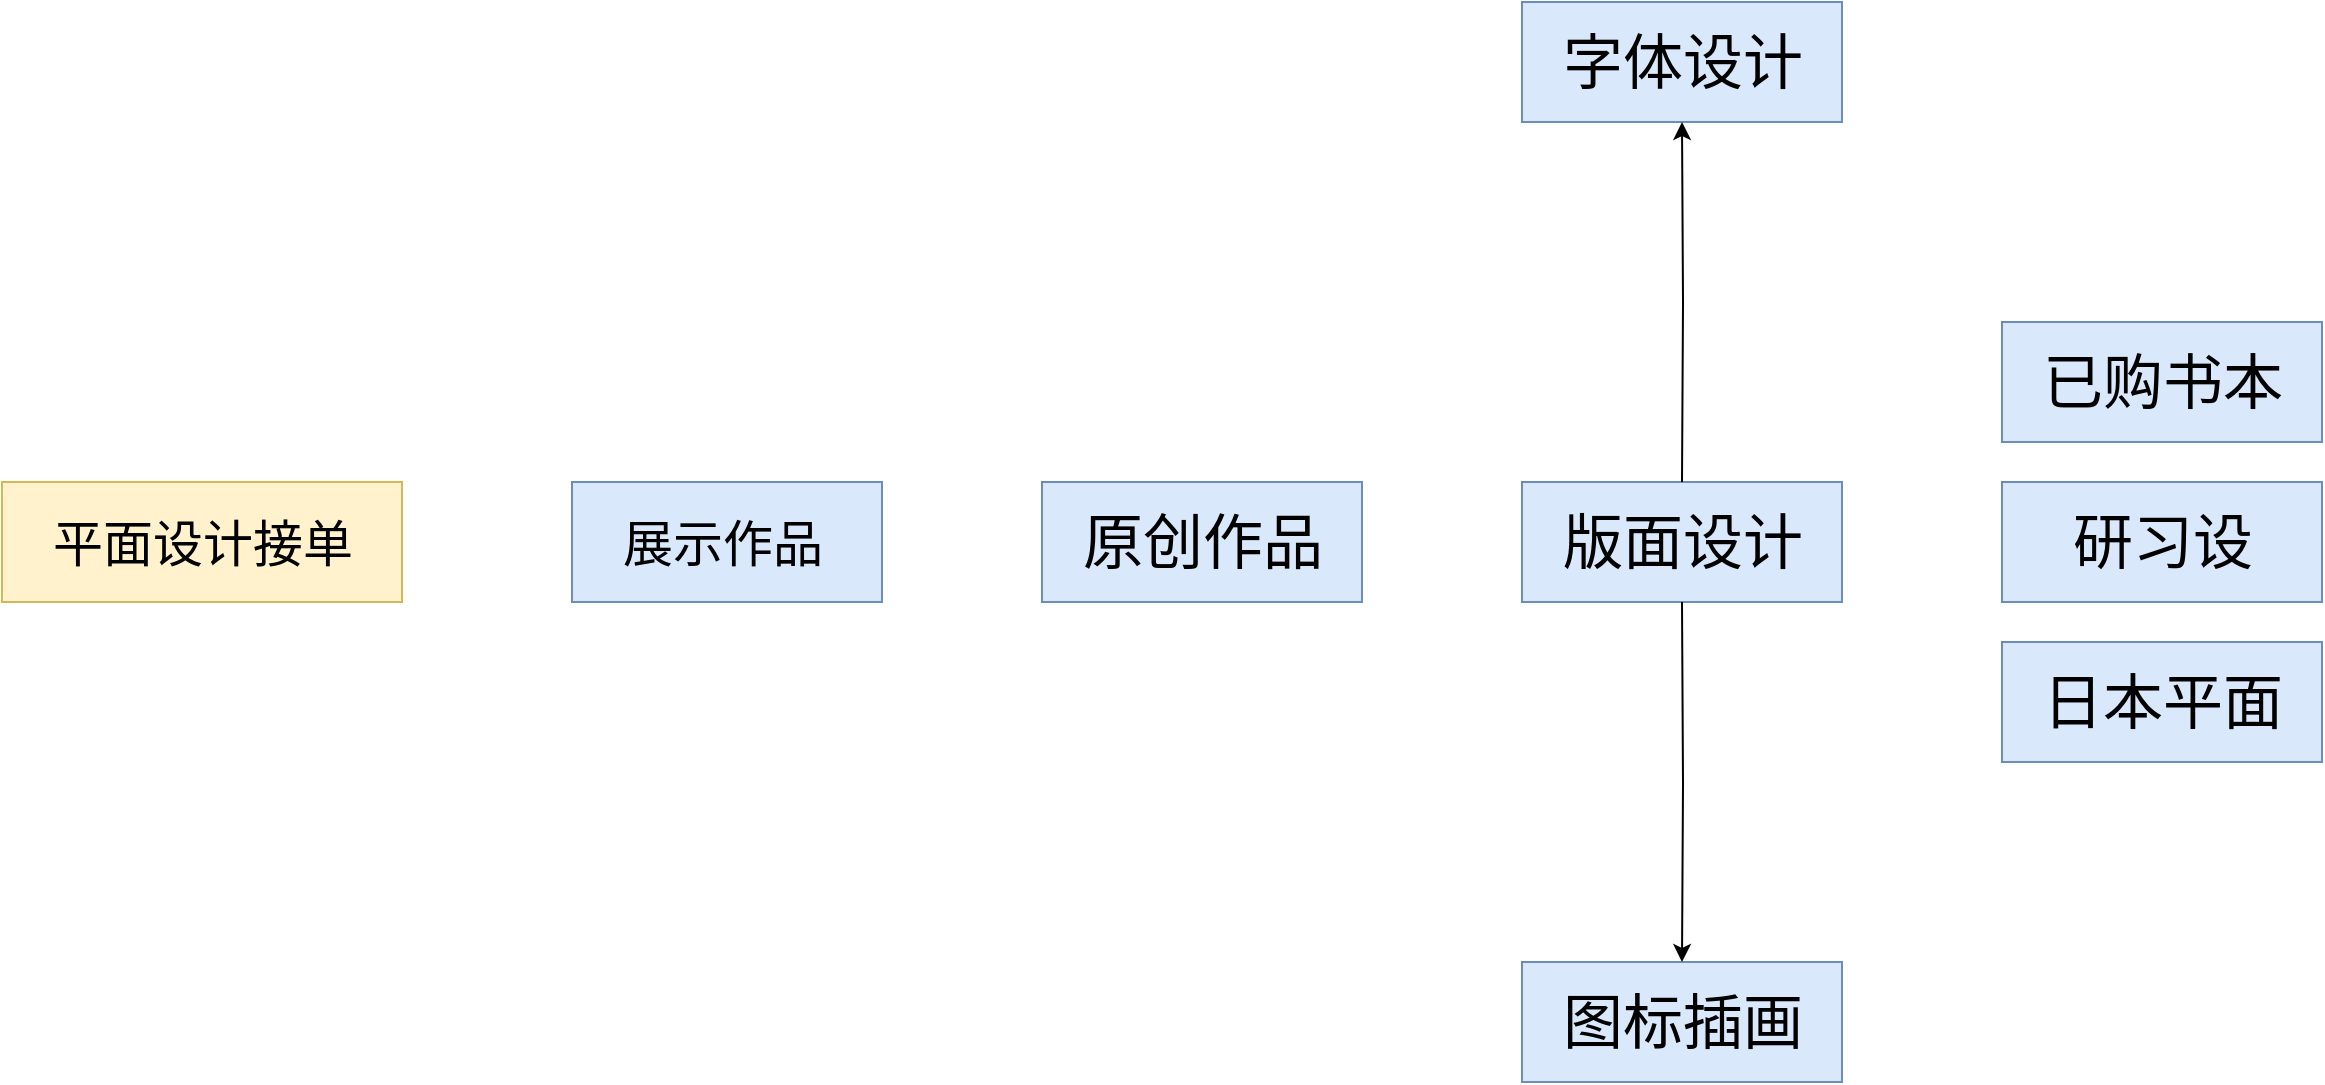 <mxfile version="15.8.7" type="github">
  <diagram id="Ok38BHstDtxB_c2n2Dbi" name="第 1 页">
    <mxGraphModel dx="3555" dy="1783" grid="1" gridSize="10" guides="1" tooltips="1" connect="1" arrows="1" fold="1" page="1" pageScale="1" pageWidth="1169" pageHeight="827" math="0" shadow="0">
      <root>
        <mxCell id="0" />
        <mxCell id="1" parent="0" />
        <mxCell id="kmMy4QXGZAho_87WmBlX-2" value="" style="rounded=0;whiteSpace=wrap;html=1;fontFamily=Helvetica;fillColor=#fff2cc;strokeColor=#d6b656;" parent="1" vertex="1">
          <mxGeometry x="200" y="300" width="200" height="60" as="geometry" />
        </mxCell>
        <mxCell id="kmMy4QXGZAho_87WmBlX-3" value="平面设计接单" style="text;resizable=0;autosize=1;align=center;verticalAlign=middle;points=[];rounded=0;fontFamily=Helvetica;fontSize=25;html=1;" parent="1" vertex="1">
          <mxGeometry x="215" y="310" width="170" height="40" as="geometry" />
        </mxCell>
        <mxCell id="kmMy4QXGZAho_87WmBlX-7" value="" style="rounded=0;whiteSpace=wrap;html=1;fontFamily=Helvetica;fillColor=#dae8fc;strokeColor=#6c8ebf;" parent="1" vertex="1">
          <mxGeometry x="485" y="300" width="155" height="60" as="geometry" />
        </mxCell>
        <mxCell id="kmMy4QXGZAho_87WmBlX-8" value="展示作品" style="text;html=1;resizable=0;autosize=1;align=center;verticalAlign=middle;points=[];fillColor=none;strokeColor=none;rounded=0;fontFamily=Helvetica;fontSize=25;" parent="1" vertex="1">
          <mxGeometry x="500" y="310" width="120" height="40" as="geometry" />
        </mxCell>
        <mxCell id="kmMy4QXGZAho_87WmBlX-11" value="" style="rounded=0;whiteSpace=wrap;html=1;fontFamily=Helvetica;fillColor=#dae8fc;strokeColor=#6c8ebf;" parent="1" vertex="1">
          <mxGeometry x="720" y="300" width="160" height="60" as="geometry" />
        </mxCell>
        <mxCell id="kmMy4QXGZAho_87WmBlX-12" value="原创作品" style="text;resizable=0;autosize=1;align=center;verticalAlign=middle;points=[];fillColor=none;strokeColor=none;rounded=0;fontFamily=Helvetica;fontSize=30;html=1;" parent="1" vertex="1">
          <mxGeometry x="730" y="310" width="140" height="40" as="geometry" />
        </mxCell>
        <mxCell id="kmMy4QXGZAho_87WmBlX-28" value="" style="rounded=0;whiteSpace=wrap;html=1;fontFamily=Helvetica;fillColor=#dae8fc;strokeColor=#6c8ebf;" parent="1" vertex="1">
          <mxGeometry x="960" y="540" width="160" height="60" as="geometry" />
        </mxCell>
        <mxCell id="kmMy4QXGZAho_87WmBlX-29" value="图标插画" style="text;resizable=0;autosize=1;align=center;verticalAlign=middle;points=[];fillColor=none;strokeColor=none;rounded=0;fontFamily=Helvetica;fontSize=30;html=1;" parent="1" vertex="1">
          <mxGeometry x="970" y="550" width="140" height="40" as="geometry" />
        </mxCell>
        <mxCell id="kmMy4QXGZAho_87WmBlX-37" value="" style="rounded=0;whiteSpace=wrap;html=1;fontFamily=Helvetica;fillColor=#dae8fc;strokeColor=#6c8ebf;" parent="1" vertex="1">
          <mxGeometry x="960" y="60" width="160" height="60" as="geometry" />
        </mxCell>
        <mxCell id="kmMy4QXGZAho_87WmBlX-38" value="字体设计" style="text;resizable=0;autosize=1;align=center;verticalAlign=middle;points=[];fillColor=none;strokeColor=none;rounded=0;fontFamily=Helvetica;fontSize=30;html=1;" parent="1" vertex="1">
          <mxGeometry x="970" y="70" width="140" height="40" as="geometry" />
        </mxCell>
        <mxCell id="kmMy4QXGZAho_87WmBlX-39" value="" style="rounded=0;whiteSpace=wrap;html=1;fontFamily=Helvetica;fillColor=#dae8fc;strokeColor=#6c8ebf;" parent="1" vertex="1">
          <mxGeometry x="960" y="300" width="160" height="60" as="geometry" />
        </mxCell>
        <mxCell id="kmMy4QXGZAho_87WmBlX-47" style="edgeStyle=orthogonalEdgeStyle;rounded=0;orthogonalLoop=1;jettySize=auto;html=1;entryX=0.5;entryY=1;entryDx=0;entryDy=0;fontFamily=Helvetica;fontSize=25;" parent="1" target="kmMy4QXGZAho_87WmBlX-37" edge="1">
          <mxGeometry relative="1" as="geometry">
            <mxPoint x="1040" y="300" as="sourcePoint" />
          </mxGeometry>
        </mxCell>
        <mxCell id="kmMy4QXGZAho_87WmBlX-48" style="edgeStyle=orthogonalEdgeStyle;rounded=0;orthogonalLoop=1;jettySize=auto;html=1;entryX=0.5;entryY=0;entryDx=0;entryDy=0;fontFamily=Helvetica;fontSize=25;" parent="1" target="kmMy4QXGZAho_87WmBlX-28" edge="1">
          <mxGeometry relative="1" as="geometry">
            <mxPoint x="1040" y="360" as="sourcePoint" />
          </mxGeometry>
        </mxCell>
        <mxCell id="kmMy4QXGZAho_87WmBlX-40" value="版面设计" style="text;resizable=0;autosize=1;align=center;verticalAlign=middle;points=[];fillColor=none;strokeColor=none;rounded=0;fontFamily=Helvetica;fontSize=30;html=1;" parent="1" vertex="1">
          <mxGeometry x="970" y="310" width="140" height="40" as="geometry" />
        </mxCell>
        <mxCell id="kmMy4QXGZAho_87WmBlX-41" value="" style="rounded=0;whiteSpace=wrap;html=1;fontFamily=Helvetica;fillColor=#dae8fc;strokeColor=#6c8ebf;" parent="1" vertex="1">
          <mxGeometry x="1200" y="380" width="160" height="60" as="geometry" />
        </mxCell>
        <mxCell id="kmMy4QXGZAho_87WmBlX-42" value="日本平面" style="text;resizable=0;autosize=1;align=center;verticalAlign=middle;points=[];fillColor=none;strokeColor=none;rounded=0;fontFamily=Helvetica;fontSize=30;html=1;" parent="1" vertex="1">
          <mxGeometry x="1210" y="390" width="140" height="40" as="geometry" />
        </mxCell>
        <mxCell id="kmMy4QXGZAho_87WmBlX-43" value="" style="rounded=0;whiteSpace=wrap;html=1;fontFamily=Helvetica;fillColor=#dae8fc;strokeColor=#6c8ebf;" parent="1" vertex="1">
          <mxGeometry x="1200" y="300" width="160" height="60" as="geometry" />
        </mxCell>
        <mxCell id="kmMy4QXGZAho_87WmBlX-44" value="研习设" style="text;resizable=0;autosize=1;align=center;verticalAlign=middle;points=[];fillColor=none;strokeColor=none;rounded=0;fontFamily=Helvetica;fontSize=30;html=1;" parent="1" vertex="1">
          <mxGeometry x="1225" y="310" width="110" height="40" as="geometry" />
        </mxCell>
        <mxCell id="kmMy4QXGZAho_87WmBlX-45" value="" style="rounded=0;whiteSpace=wrap;html=1;fontFamily=Helvetica;fillColor=#dae8fc;strokeColor=#6c8ebf;" parent="1" vertex="1">
          <mxGeometry x="1200" y="220" width="160" height="60" as="geometry" />
        </mxCell>
        <mxCell id="kmMy4QXGZAho_87WmBlX-46" value="已购书本" style="text;resizable=0;autosize=1;align=center;verticalAlign=middle;points=[];fillColor=none;strokeColor=none;rounded=0;fontFamily=Helvetica;fontSize=30;html=1;" parent="1" vertex="1">
          <mxGeometry x="1210" y="230" width="140" height="40" as="geometry" />
        </mxCell>
      </root>
    </mxGraphModel>
  </diagram>
</mxfile>
